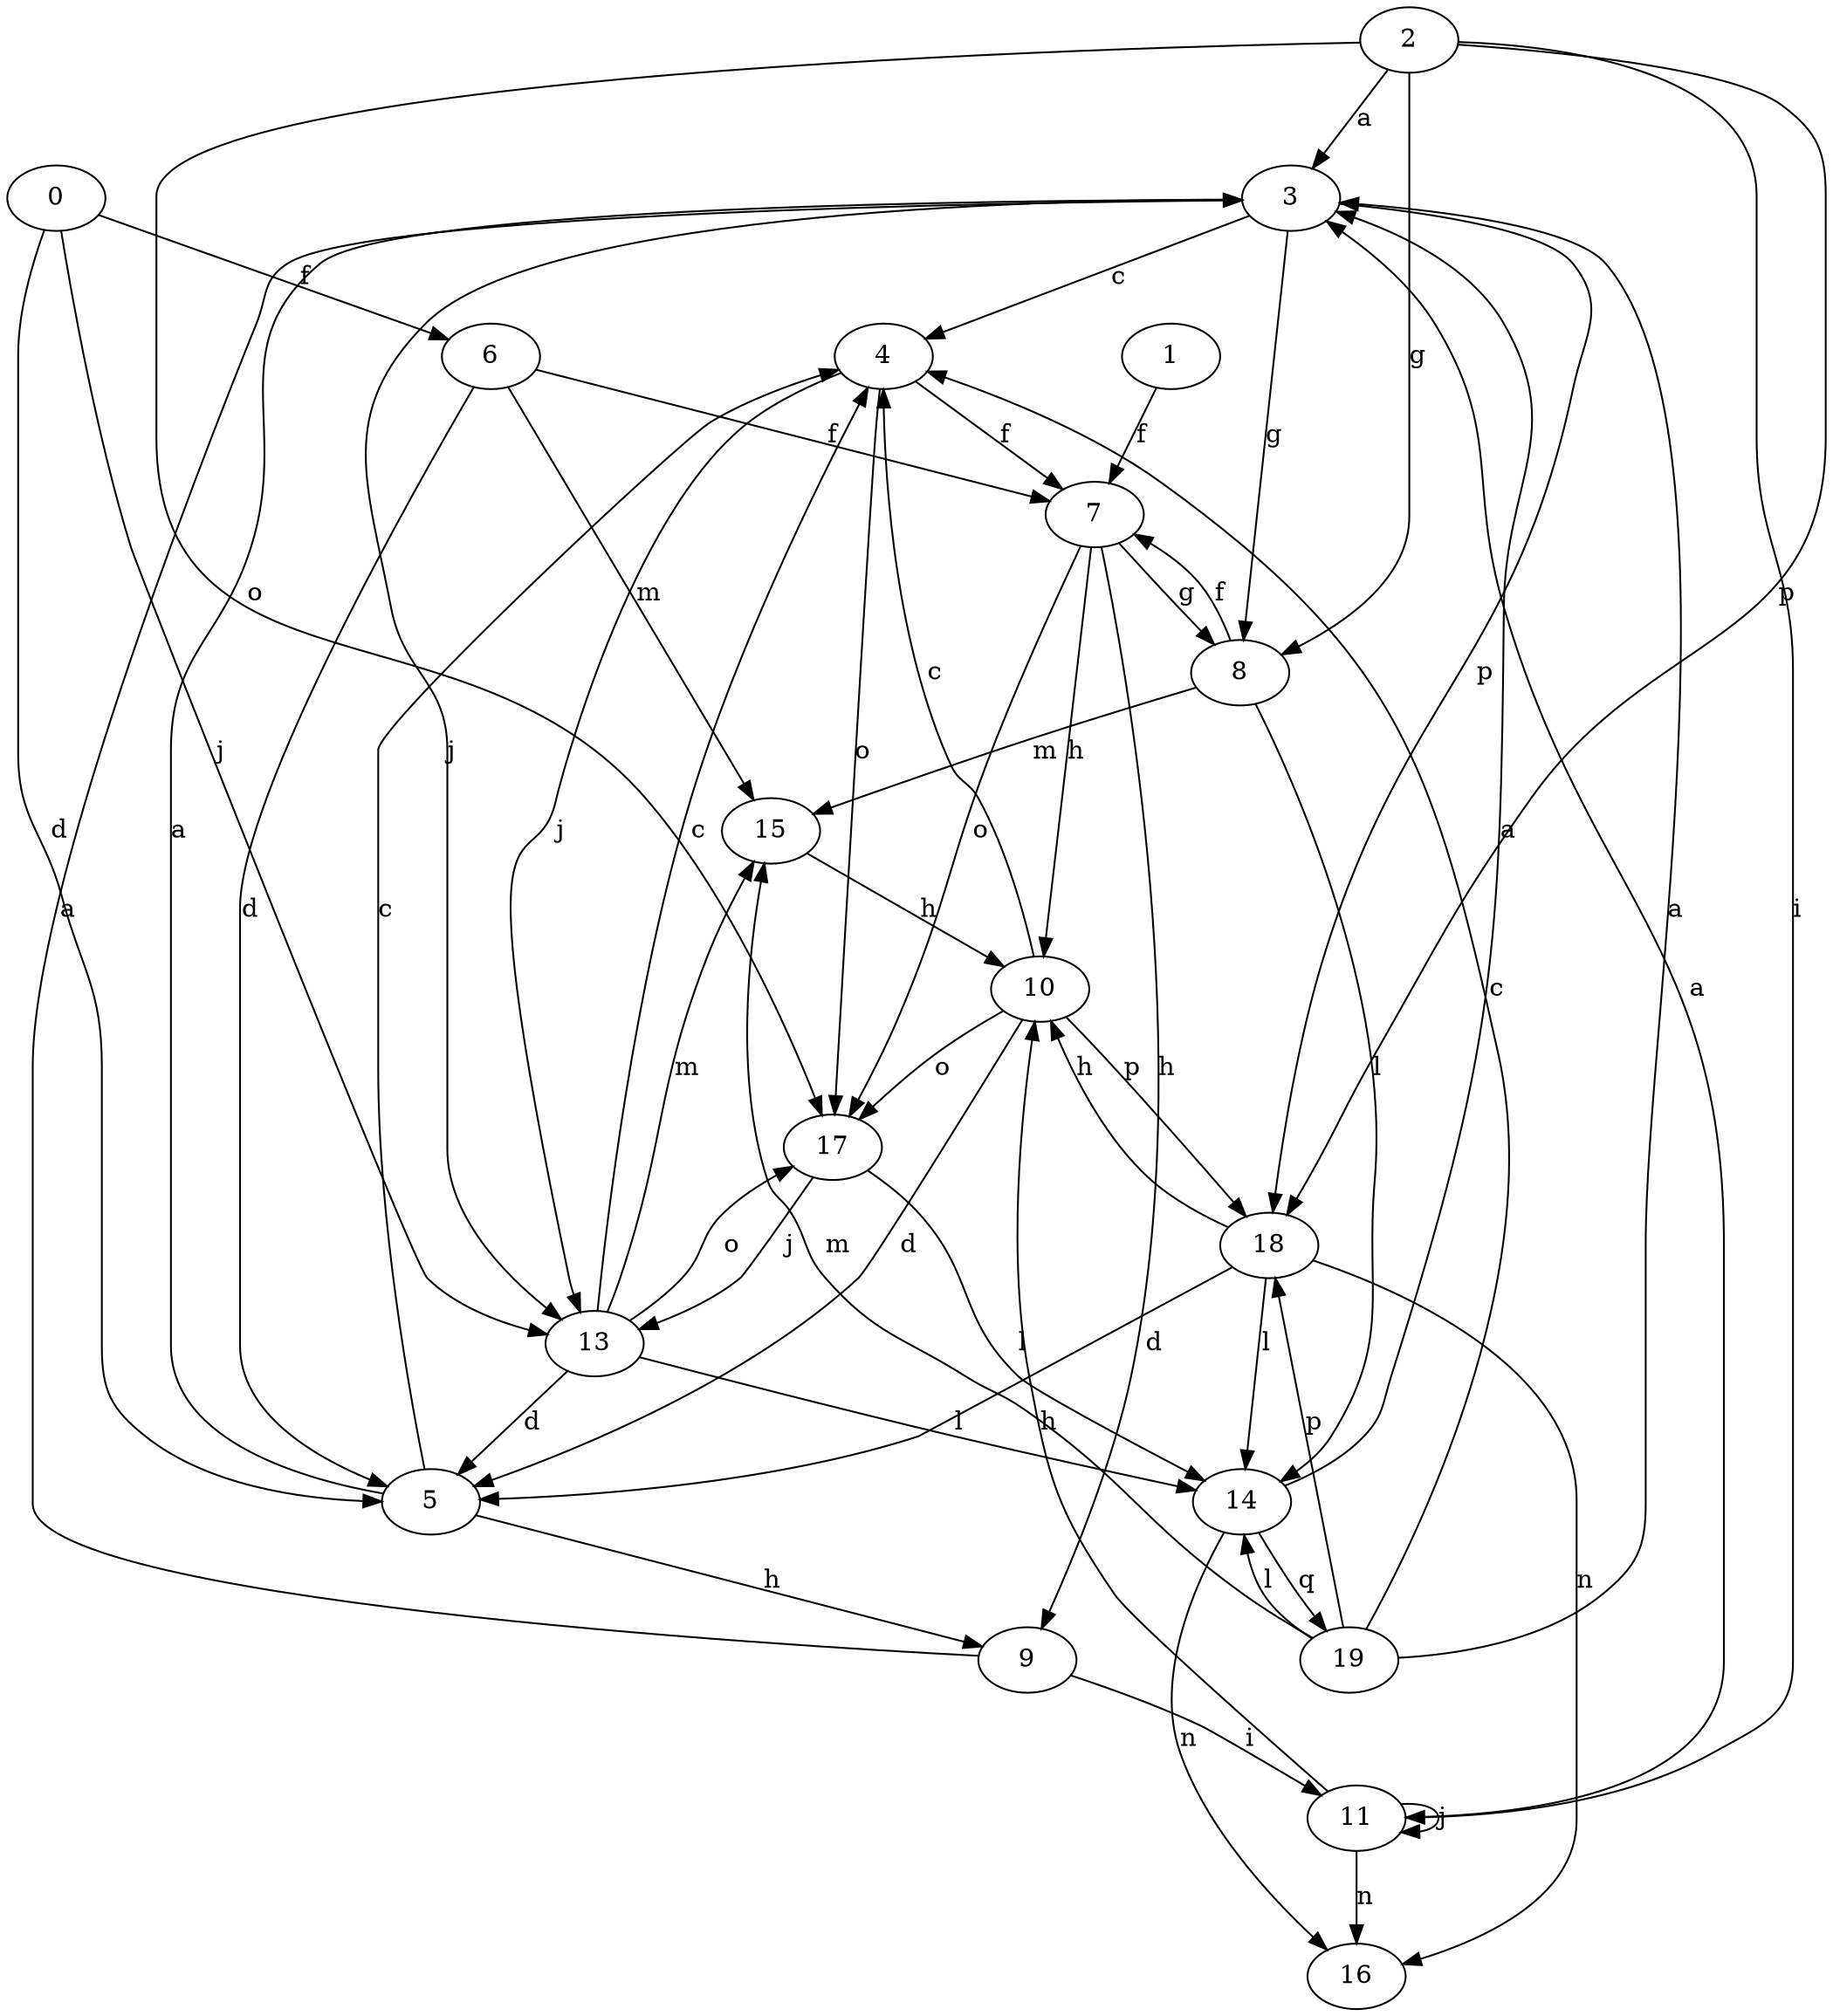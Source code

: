 digraph  {
2;
3;
4;
0;
5;
6;
7;
1;
8;
9;
10;
11;
13;
14;
15;
16;
17;
18;
19;
2 -> 3  [label=a];
2 -> 8  [label=g];
2 -> 11  [label=i];
2 -> 17  [label=o];
2 -> 18  [label=p];
3 -> 4  [label=c];
3 -> 8  [label=g];
3 -> 13  [label=j];
3 -> 18  [label=p];
4 -> 7  [label=f];
4 -> 13  [label=j];
4 -> 17  [label=o];
0 -> 5  [label=d];
0 -> 6  [label=f];
0 -> 13  [label=j];
5 -> 3  [label=a];
5 -> 4  [label=c];
5 -> 9  [label=h];
6 -> 5  [label=d];
6 -> 7  [label=f];
6 -> 15  [label=m];
7 -> 8  [label=g];
7 -> 9  [label=h];
7 -> 10  [label=h];
7 -> 17  [label=o];
1 -> 7  [label=f];
8 -> 7  [label=f];
8 -> 14  [label=l];
8 -> 15  [label=m];
9 -> 3  [label=a];
9 -> 11  [label=i];
10 -> 4  [label=c];
10 -> 5  [label=d];
10 -> 17  [label=o];
10 -> 18  [label=p];
11 -> 3  [label=a];
11 -> 10  [label=h];
11 -> 16  [label=n];
11 -> 11  [label=j];
13 -> 4  [label=c];
13 -> 5  [label=d];
13 -> 14  [label=l];
13 -> 15  [label=m];
13 -> 17  [label=o];
14 -> 3  [label=a];
14 -> 16  [label=n];
14 -> 19  [label=q];
15 -> 10  [label=h];
17 -> 13  [label=j];
17 -> 14  [label=l];
18 -> 5  [label=d];
18 -> 10  [label=h];
18 -> 14  [label=l];
18 -> 16  [label=n];
19 -> 3  [label=a];
19 -> 4  [label=c];
19 -> 14  [label=l];
19 -> 15  [label=m];
19 -> 18  [label=p];
}
